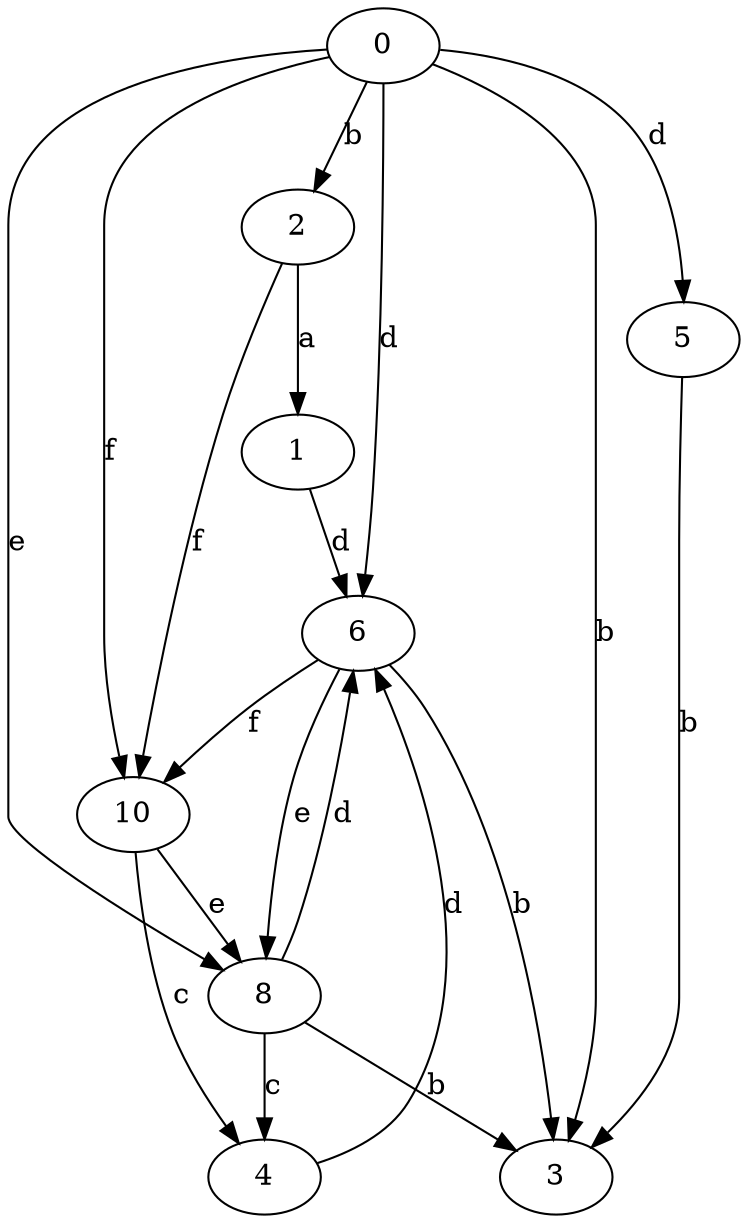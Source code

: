 strict digraph  {
0;
1;
2;
3;
4;
5;
6;
8;
10;
0 -> 2  [label=b];
0 -> 3  [label=b];
0 -> 5  [label=d];
0 -> 6  [label=d];
0 -> 8  [label=e];
0 -> 10  [label=f];
1 -> 6  [label=d];
2 -> 1  [label=a];
2 -> 10  [label=f];
4 -> 6  [label=d];
5 -> 3  [label=b];
6 -> 3  [label=b];
6 -> 8  [label=e];
6 -> 10  [label=f];
8 -> 3  [label=b];
8 -> 4  [label=c];
8 -> 6  [label=d];
10 -> 4  [label=c];
10 -> 8  [label=e];
}
